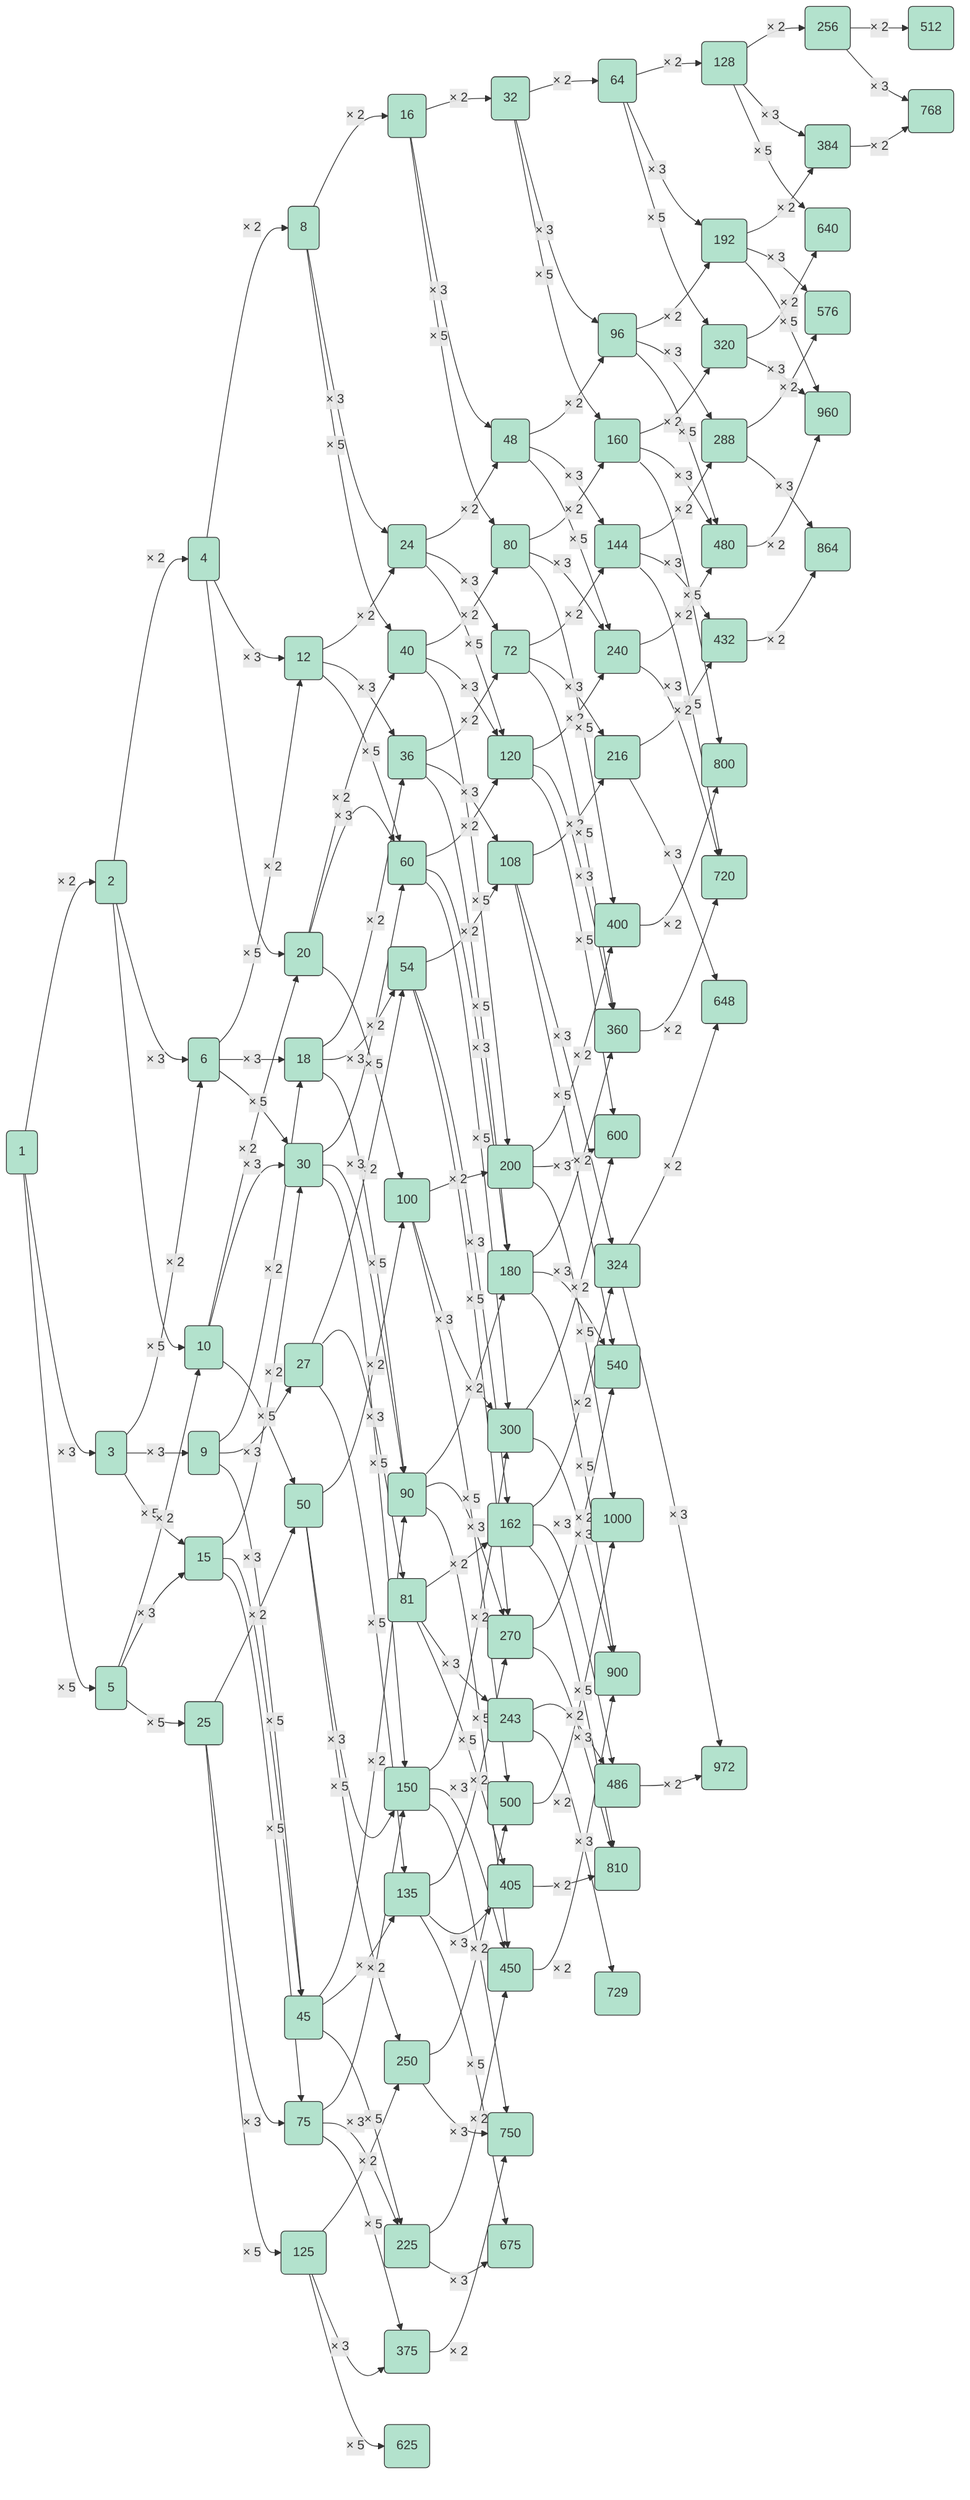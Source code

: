 graph LR
	style N1 fill:#b3e2cd, stroke:#333, stroke-width:1px
	style N2 fill:#b3e2cd, stroke:#333, stroke-width:1px
N1(1) --> |× 2| N2(2)
	style N3 fill:#b3e2cd, stroke:#333, stroke-width:1px
N1 --> |× 3| N3(3)
	style N4 fill:#b3e2cd, stroke:#333, stroke-width:1px
N1 --> |× 5| N4(5)
	style N5 fill:#b3e2cd, stroke:#333, stroke-width:1px
	style N6 fill:#b3e2cd, stroke:#333, stroke-width:1px
N5(10) --> |× 2| N6(20)
	style N7 fill:#b3e2cd, stroke:#333, stroke-width:1px
N5 --> |× 3| N7(30)
	style N8 fill:#b3e2cd, stroke:#333, stroke-width:1px
N5 --> |× 5| N8(50)
	style N9 fill:#b3e2cd, stroke:#333, stroke-width:1px
	style N10 fill:#b3e2cd, stroke:#333, stroke-width:1px
N9(100) --> |× 2| N10(200)
	style N11 fill:#b3e2cd, stroke:#333, stroke-width:1px
N9 --> |× 3| N11(300)
	style N12 fill:#b3e2cd, stroke:#333, stroke-width:1px
N9 --> |× 5| N12(500)
	style N13 fill:#b3e2cd, stroke:#333, stroke-width:1px
	style N14 fill:#b3e2cd, stroke:#333, stroke-width:1px
N13(108) --> |× 2| N14(216)
	style N15 fill:#b3e2cd, stroke:#333, stroke-width:1px
N13 --> |× 3| N15(324)
	style N16 fill:#b3e2cd, stroke:#333, stroke-width:1px
N13 --> |× 5| N16(540)
	style N17 fill:#b3e2cd, stroke:#333, stroke-width:1px
	style N18 fill:#b3e2cd, stroke:#333, stroke-width:1px
N17(12) --> |× 2| N18(24)
	style N19 fill:#b3e2cd, stroke:#333, stroke-width:1px
N17 --> |× 3| N19(36)
	style N20 fill:#b3e2cd, stroke:#333, stroke-width:1px
N17 --> |× 5| N20(60)
	style N21 fill:#b3e2cd, stroke:#333, stroke-width:1px
	style N22 fill:#b3e2cd, stroke:#333, stroke-width:1px
N21(120) --> |× 2| N22(240)
	style N23 fill:#b3e2cd, stroke:#333, stroke-width:1px
N21 --> |× 3| N23(360)
	style N24 fill:#b3e2cd, stroke:#333, stroke-width:1px
N21 --> |× 5| N24(600)
	style N25 fill:#b3e2cd, stroke:#333, stroke-width:1px
	style N26 fill:#b3e2cd, stroke:#333, stroke-width:1px
N25(125) --> |× 2| N26(250)
	style N27 fill:#b3e2cd, stroke:#333, stroke-width:1px
N25 --> |× 3| N27(375)
	style N28 fill:#b3e2cd, stroke:#333, stroke-width:1px
N25 --> |× 5| N28(625)
	style N29 fill:#b3e2cd, stroke:#333, stroke-width:1px
	style N30 fill:#b3e2cd, stroke:#333, stroke-width:1px
N29(128) --> |× 2| N30(256)
	style N31 fill:#b3e2cd, stroke:#333, stroke-width:1px
N29 --> |× 3| N31(384)
	style N32 fill:#b3e2cd, stroke:#333, stroke-width:1px
N29 --> |× 5| N32(640)
	style N33 fill:#b3e2cd, stroke:#333, stroke-width:1px
	style N34 fill:#b3e2cd, stroke:#333, stroke-width:1px
N33(135) --> |× 2| N34(270)
	style N35 fill:#b3e2cd, stroke:#333, stroke-width:1px
N33 --> |× 3| N35(405)
	style N36 fill:#b3e2cd, stroke:#333, stroke-width:1px
N33 --> |× 5| N36(675)
	style N37 fill:#b3e2cd, stroke:#333, stroke-width:1px
	style N38 fill:#b3e2cd, stroke:#333, stroke-width:1px
N37(144) --> |× 2| N38(288)
	style N39 fill:#b3e2cd, stroke:#333, stroke-width:1px
N37 --> |× 3| N39(432)
	style N40 fill:#b3e2cd, stroke:#333, stroke-width:1px
N37 --> |× 5| N40(720)
	style N41 fill:#b3e2cd, stroke:#333, stroke-width:1px
N41(15) --> |× 2| N7
	style N42 fill:#b3e2cd, stroke:#333, stroke-width:1px
N41 --> |× 3| N42(45)
	style N43 fill:#b3e2cd, stroke:#333, stroke-width:1px
N41 --> |× 5| N43(75)
	style N44 fill:#b3e2cd, stroke:#333, stroke-width:1px
N44(150) --> |× 2| N11
	style N45 fill:#b3e2cd, stroke:#333, stroke-width:1px
N44 --> |× 3| N45(450)
	style N46 fill:#b3e2cd, stroke:#333, stroke-width:1px
N44 --> |× 5| N46(750)
	style N47 fill:#b3e2cd, stroke:#333, stroke-width:1px
	style N48 fill:#b3e2cd, stroke:#333, stroke-width:1px
N47(16) --> |× 2| N48(32)
	style N49 fill:#b3e2cd, stroke:#333, stroke-width:1px
N47 --> |× 3| N49(48)
	style N50 fill:#b3e2cd, stroke:#333, stroke-width:1px
N47 --> |× 5| N50(80)
	style N51 fill:#b3e2cd, stroke:#333, stroke-width:1px
	style N52 fill:#b3e2cd, stroke:#333, stroke-width:1px
N51(160) --> |× 2| N52(320)
	style N53 fill:#b3e2cd, stroke:#333, stroke-width:1px
N51 --> |× 3| N53(480)
	style N54 fill:#b3e2cd, stroke:#333, stroke-width:1px
N51 --> |× 5| N54(800)
	style N55 fill:#b3e2cd, stroke:#333, stroke-width:1px
N55(162) --> |× 2| N15
	style N56 fill:#b3e2cd, stroke:#333, stroke-width:1px
N55 --> |× 3| N56(486)
	style N57 fill:#b3e2cd, stroke:#333, stroke-width:1px
N55 --> |× 5| N57(810)
	style N58 fill:#b3e2cd, stroke:#333, stroke-width:1px
N58(18) --> |× 2| N19
	style N59 fill:#b3e2cd, stroke:#333, stroke-width:1px
N58 --> |× 3| N59(54)
	style N60 fill:#b3e2cd, stroke:#333, stroke-width:1px
N58 --> |× 5| N60(90)
	style N61 fill:#b3e2cd, stroke:#333, stroke-width:1px
N61(180) --> |× 2| N23
N61 --> |× 3| N16
	style N62 fill:#b3e2cd, stroke:#333, stroke-width:1px
N61 --> |× 5| N62(900)
	style N63 fill:#b3e2cd, stroke:#333, stroke-width:1px
N63(192) --> |× 2| N31
	style N64 fill:#b3e2cd, stroke:#333, stroke-width:1px
N63 --> |× 3| N64(576)
	style N65 fill:#b3e2cd, stroke:#333, stroke-width:1px
N63 --> |× 5| N65(960)
	style N66 fill:#b3e2cd, stroke:#333, stroke-width:1px
N2 --> |× 2| N66(4)
	style N67 fill:#b3e2cd, stroke:#333, stroke-width:1px
N2 --> |× 3| N67(6)
N2 --> |× 5| N5
	style N68 fill:#b3e2cd, stroke:#333, stroke-width:1px
N6 --> |× 2| N68(40)
N6 --> |× 3| N20
N6 --> |× 5| N9
	style N69 fill:#b3e2cd, stroke:#333, stroke-width:1px
N10 --> |× 2| N69(400)
N10 --> |× 3| N24
	style N70 fill:#b3e2cd, stroke:#333, stroke-width:1px
N10 --> |× 5| N70(1000)
N14 --> |× 2| N39
	style N71 fill:#b3e2cd, stroke:#333, stroke-width:1px
N14 --> |× 3| N71(648)
	style N72 fill:#b3e2cd, stroke:#333, stroke-width:1px
N72(225) --> |× 2| N45
N72 --> |× 3| N36
N18 --> |× 2| N49
	style N73 fill:#b3e2cd, stroke:#333, stroke-width:1px
N18 --> |× 3| N73(72)
N18 --> |× 5| N21
N22 --> |× 2| N53
N22 --> |× 3| N40
	style N74 fill:#b3e2cd, stroke:#333, stroke-width:1px
N74(243) --> |× 2| N56
	style N75 fill:#b3e2cd, stroke:#333, stroke-width:1px
N74 --> |× 3| N75(729)
	style N76 fill:#b3e2cd, stroke:#333, stroke-width:1px
N76(25) --> |× 2| N8
N76 --> |× 3| N43
N76 --> |× 5| N25
N26 --> |× 2| N12
N26 --> |× 3| N46
	style N77 fill:#b3e2cd, stroke:#333, stroke-width:1px
N30 --> |× 2| N77(512)
	style N78 fill:#b3e2cd, stroke:#333, stroke-width:1px
N30 --> |× 3| N78(768)
	style N79 fill:#b3e2cd, stroke:#333, stroke-width:1px
N79(27) --> |× 2| N59
	style N80 fill:#b3e2cd, stroke:#333, stroke-width:1px
N79 --> |× 3| N80(81)
N79 --> |× 5| N33
N34 --> |× 2| N16
N34 --> |× 3| N57
N38 --> |× 2| N64
	style N81 fill:#b3e2cd, stroke:#333, stroke-width:1px
N38 --> |× 3| N81(864)
N3 --> |× 2| N67
	style N82 fill:#b3e2cd, stroke:#333, stroke-width:1px
N3 --> |× 3| N82(9)
N3 --> |× 5| N41
N7 --> |× 2| N20
N7 --> |× 3| N60
N7 --> |× 5| N44
N11 --> |× 2| N24
N11 --> |× 3| N62
	style N83 fill:#b3e2cd, stroke:#333, stroke-width:1px
N48 --> |× 2| N83(64)
	style N84 fill:#b3e2cd, stroke:#333, stroke-width:1px
N48 --> |× 3| N84(96)
N48 --> |× 5| N51
N52 --> |× 2| N32
N52 --> |× 3| N65
N15 --> |× 2| N71
	style N85 fill:#b3e2cd, stroke:#333, stroke-width:1px
N15 --> |× 3| N85(972)
N19 --> |× 2| N73
N19 --> |× 3| N13
N19 --> |× 5| N61
N23 --> |× 2| N40
N27 --> |× 2| N46
N31 --> |× 2| N78
	style N86 fill:#b3e2cd, stroke:#333, stroke-width:1px
N66 --> |× 2| N86(8)
N66 --> |× 3| N17
N66 --> |× 5| N6
N68 --> |× 2| N50
N68 --> |× 3| N21
N68 --> |× 5| N10
N69 --> |× 2| N54
N35 --> |× 2| N57
N39 --> |× 2| N81
N42 --> |× 2| N60
N42 --> |× 3| N33
N42 --> |× 5| N72
N45 --> |× 2| N62
N49 --> |× 2| N84
N49 --> |× 3| N37
N49 --> |× 5| N22
N53 --> |× 2| N65
N56 --> |× 2| N85
N4 --> |× 2| N5
N4 --> |× 3| N41
N4 --> |× 5| N76
N8 --> |× 2| N9
N8 --> |× 3| N44
N8 --> |× 5| N26
N12 --> |× 2| N70
N59 --> |× 2| N13
N59 --> |× 3| N55
N59 --> |× 5| N34
N67 --> |× 2| N17
N67 --> |× 3| N58
N67 --> |× 5| N7
N20 --> |× 2| N21
N20 --> |× 3| N61
N20 --> |× 5| N11
N83 --> |× 2| N29
N83 --> |× 3| N63
N83 --> |× 5| N52
N73 --> |× 2| N37
N73 --> |× 3| N14
N73 --> |× 5| N23
N43 --> |× 2| N44
N43 --> |× 3| N72
N43 --> |× 5| N27
N86 --> |× 2| N47
N86 --> |× 3| N18
N86 --> |× 5| N68
N50 --> |× 2| N51
N50 --> |× 3| N22
N50 --> |× 5| N69
N80 --> |× 2| N55
N80 --> |× 3| N74
N80 --> |× 5| N35
N82 --> |× 2| N58
N82 --> |× 3| N79
N82 --> |× 5| N42
N60 --> |× 2| N61
N60 --> |× 3| N34
N60 --> |× 5| N45
N84 --> |× 2| N63
N84 --> |× 3| N38
N84 --> |× 5| N53